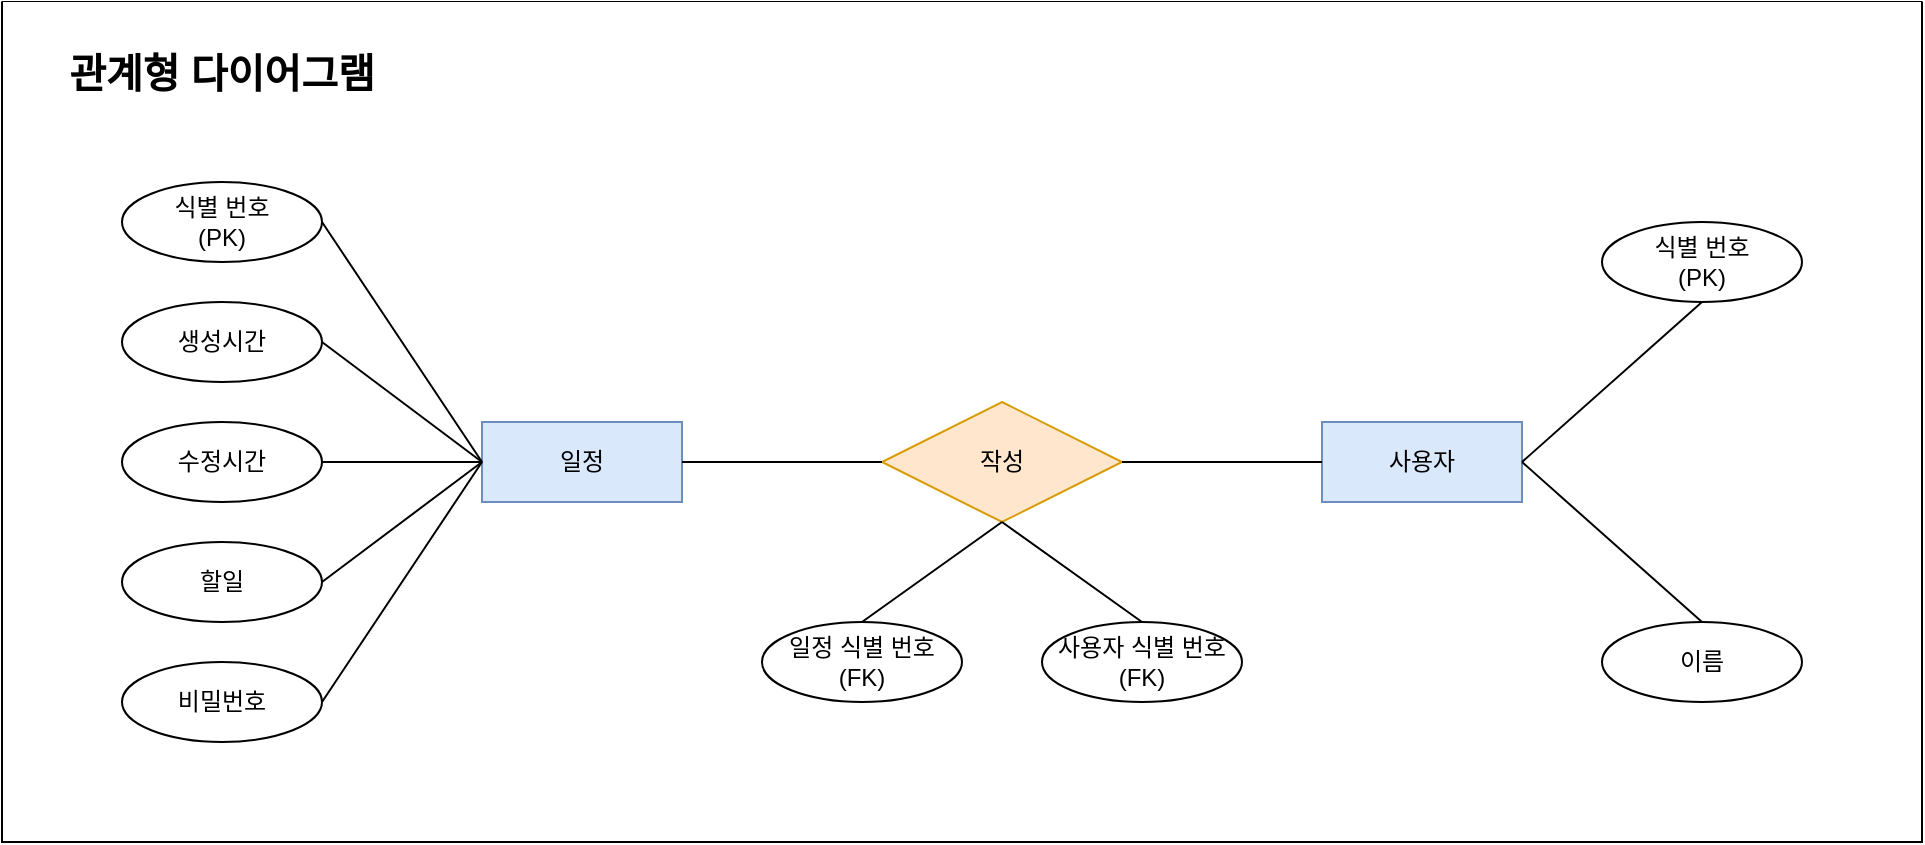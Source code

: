 <mxfile version="26.2.9">
  <diagram name="페이지-1" id="7u8y5s6nJCoRdp69eCld">
    <mxGraphModel dx="1752" dy="1306" grid="1" gridSize="10" guides="1" tooltips="1" connect="1" arrows="1" fold="1" page="1" pageScale="1" pageWidth="827" pageHeight="1169" math="0" shadow="0">
      <root>
        <mxCell id="0" />
        <mxCell id="1" parent="0" />
        <mxCell id="xy9pNAmXeIm37C3tFUrq-29" value="" style="group;fillColor=#dae8fc;strokeColor=#6c8ebf;" vertex="1" connectable="0" parent="1">
          <mxGeometry x="-120" y="10" width="960" height="420" as="geometry" />
        </mxCell>
        <mxCell id="xy9pNAmXeIm37C3tFUrq-27" value="" style="swimlane;startSize=0;swimlaneFillColor=default;" vertex="1" parent="xy9pNAmXeIm37C3tFUrq-29">
          <mxGeometry width="960" height="420" as="geometry" />
        </mxCell>
        <mxCell id="xy9pNAmXeIm37C3tFUrq-28" value="관계형 다이어그램" style="text;html=1;align=center;verticalAlign=middle;whiteSpace=wrap;rounded=0;fontSize=20;fontStyle=1" vertex="1" parent="xy9pNAmXeIm37C3tFUrq-27">
          <mxGeometry x="25" y="20" width="170" height="30" as="geometry" />
        </mxCell>
        <mxCell id="xy9pNAmXeIm37C3tFUrq-3" value="작성" style="shape=rhombus;perimeter=rhombusPerimeter;whiteSpace=wrap;html=1;align=center;fillColor=#ffe6cc;strokeColor=#d79b00;" vertex="1" parent="xy9pNAmXeIm37C3tFUrq-29">
          <mxGeometry x="440" y="200" width="120" height="60" as="geometry" />
        </mxCell>
        <mxCell id="xy9pNAmXeIm37C3tFUrq-4" value="일정" style="whiteSpace=wrap;html=1;align=center;fillColor=#dae8fc;strokeColor=#6c8ebf;" vertex="1" parent="xy9pNAmXeIm37C3tFUrq-29">
          <mxGeometry x="240" y="210" width="100" height="40" as="geometry" />
        </mxCell>
        <mxCell id="xy9pNAmXeIm37C3tFUrq-5" value="사용자" style="whiteSpace=wrap;html=1;align=center;fillColor=#dae8fc;strokeColor=#6c8ebf;" vertex="1" parent="xy9pNAmXeIm37C3tFUrq-29">
          <mxGeometry x="660" y="210" width="100" height="40" as="geometry" />
        </mxCell>
        <mxCell id="xy9pNAmXeIm37C3tFUrq-6" value="" style="endArrow=none;html=1;rounded=0;exitX=1;exitY=0.5;exitDx=0;exitDy=0;entryX=0;entryY=0.5;entryDx=0;entryDy=0;" edge="1" parent="xy9pNAmXeIm37C3tFUrq-29" source="xy9pNAmXeIm37C3tFUrq-4" target="xy9pNAmXeIm37C3tFUrq-3">
          <mxGeometry relative="1" as="geometry">
            <mxPoint x="410" y="410" as="sourcePoint" />
            <mxPoint x="570" y="410" as="targetPoint" />
          </mxGeometry>
        </mxCell>
        <mxCell id="xy9pNAmXeIm37C3tFUrq-7" value="" style="endArrow=none;html=1;rounded=0;exitX=1;exitY=0.5;exitDx=0;exitDy=0;entryX=0;entryY=0.5;entryDx=0;entryDy=0;" edge="1" parent="xy9pNAmXeIm37C3tFUrq-29" source="xy9pNAmXeIm37C3tFUrq-3" target="xy9pNAmXeIm37C3tFUrq-5">
          <mxGeometry relative="1" as="geometry">
            <mxPoint x="430" y="410" as="sourcePoint" />
            <mxPoint x="590" y="410" as="targetPoint" />
          </mxGeometry>
        </mxCell>
        <mxCell id="xy9pNAmXeIm37C3tFUrq-8" value="식별 번호&lt;div&gt;(PK)&lt;/div&gt;" style="ellipse;whiteSpace=wrap;html=1;align=center;" vertex="1" parent="xy9pNAmXeIm37C3tFUrq-29">
          <mxGeometry x="800" y="110" width="100" height="40" as="geometry" />
        </mxCell>
        <mxCell id="xy9pNAmXeIm37C3tFUrq-9" value="이름" style="ellipse;whiteSpace=wrap;html=1;align=center;" vertex="1" parent="xy9pNAmXeIm37C3tFUrq-29">
          <mxGeometry x="800" y="310" width="100" height="40" as="geometry" />
        </mxCell>
        <mxCell id="xy9pNAmXeIm37C3tFUrq-10" value="" style="endArrow=none;html=1;rounded=0;entryX=0.5;entryY=1;entryDx=0;entryDy=0;exitX=1;exitY=0.5;exitDx=0;exitDy=0;" edge="1" parent="xy9pNAmXeIm37C3tFUrq-29" source="xy9pNAmXeIm37C3tFUrq-5" target="xy9pNAmXeIm37C3tFUrq-8">
          <mxGeometry relative="1" as="geometry">
            <mxPoint x="430" y="420" as="sourcePoint" />
            <mxPoint x="590" y="420" as="targetPoint" />
          </mxGeometry>
        </mxCell>
        <mxCell id="xy9pNAmXeIm37C3tFUrq-11" value="" style="endArrow=none;html=1;rounded=0;entryX=0.5;entryY=0;entryDx=0;entryDy=0;exitX=1;exitY=0.5;exitDx=0;exitDy=0;" edge="1" parent="xy9pNAmXeIm37C3tFUrq-29" source="xy9pNAmXeIm37C3tFUrq-5" target="xy9pNAmXeIm37C3tFUrq-9">
          <mxGeometry relative="1" as="geometry">
            <mxPoint x="820" y="230" as="sourcePoint" />
            <mxPoint x="590" y="420" as="targetPoint" />
          </mxGeometry>
        </mxCell>
        <mxCell id="xy9pNAmXeIm37C3tFUrq-12" value="식별 번호&lt;div&gt;(PK&lt;span style=&quot;background-color: transparent; color: light-dark(rgb(0, 0, 0), rgb(255, 255, 255));&quot;&gt;)&lt;/span&gt;&lt;/div&gt;" style="ellipse;whiteSpace=wrap;html=1;align=center;" vertex="1" parent="xy9pNAmXeIm37C3tFUrq-29">
          <mxGeometry x="60" y="90" width="100" height="40" as="geometry" />
        </mxCell>
        <mxCell id="xy9pNAmXeIm37C3tFUrq-13" value="생성시간" style="ellipse;whiteSpace=wrap;html=1;align=center;" vertex="1" parent="xy9pNAmXeIm37C3tFUrq-29">
          <mxGeometry x="60" y="150" width="100" height="40" as="geometry" />
        </mxCell>
        <mxCell id="xy9pNAmXeIm37C3tFUrq-14" value="수정시간" style="ellipse;whiteSpace=wrap;html=1;align=center;" vertex="1" parent="xy9pNAmXeIm37C3tFUrq-29">
          <mxGeometry x="60" y="210" width="100" height="40" as="geometry" />
        </mxCell>
        <mxCell id="xy9pNAmXeIm37C3tFUrq-15" value="할일" style="ellipse;whiteSpace=wrap;html=1;align=center;" vertex="1" parent="xy9pNAmXeIm37C3tFUrq-29">
          <mxGeometry x="60" y="270" width="100" height="40" as="geometry" />
        </mxCell>
        <mxCell id="xy9pNAmXeIm37C3tFUrq-16" value="비밀번호" style="ellipse;whiteSpace=wrap;html=1;align=center;" vertex="1" parent="xy9pNAmXeIm37C3tFUrq-29">
          <mxGeometry x="60" y="330" width="100" height="40" as="geometry" />
        </mxCell>
        <mxCell id="xy9pNAmXeIm37C3tFUrq-17" value="" style="endArrow=none;html=1;rounded=0;exitX=1;exitY=0.5;exitDx=0;exitDy=0;entryX=0;entryY=0.5;entryDx=0;entryDy=0;" edge="1" parent="xy9pNAmXeIm37C3tFUrq-29" source="xy9pNAmXeIm37C3tFUrq-12" target="xy9pNAmXeIm37C3tFUrq-4">
          <mxGeometry relative="1" as="geometry">
            <mxPoint x="340" y="420" as="sourcePoint" />
            <mxPoint x="500" y="420" as="targetPoint" />
          </mxGeometry>
        </mxCell>
        <mxCell id="xy9pNAmXeIm37C3tFUrq-18" value="" style="endArrow=none;html=1;rounded=0;exitX=1;exitY=0.5;exitDx=0;exitDy=0;entryX=0;entryY=0.5;entryDx=0;entryDy=0;" edge="1" parent="xy9pNAmXeIm37C3tFUrq-29" source="xy9pNAmXeIm37C3tFUrq-13" target="xy9pNAmXeIm37C3tFUrq-4">
          <mxGeometry relative="1" as="geometry">
            <mxPoint x="340" y="420" as="sourcePoint" />
            <mxPoint x="500" y="420" as="targetPoint" />
          </mxGeometry>
        </mxCell>
        <mxCell id="xy9pNAmXeIm37C3tFUrq-19" value="" style="endArrow=none;html=1;rounded=0;exitX=1;exitY=0.5;exitDx=0;exitDy=0;entryX=0;entryY=0.5;entryDx=0;entryDy=0;" edge="1" parent="xy9pNAmXeIm37C3tFUrq-29" source="xy9pNAmXeIm37C3tFUrq-14" target="xy9pNAmXeIm37C3tFUrq-4">
          <mxGeometry relative="1" as="geometry">
            <mxPoint x="340" y="420" as="sourcePoint" />
            <mxPoint x="500" y="420" as="targetPoint" />
          </mxGeometry>
        </mxCell>
        <mxCell id="xy9pNAmXeIm37C3tFUrq-20" value="" style="endArrow=none;html=1;rounded=0;exitX=1;exitY=0.5;exitDx=0;exitDy=0;entryX=0;entryY=0.5;entryDx=0;entryDy=0;" edge="1" parent="xy9pNAmXeIm37C3tFUrq-29" source="xy9pNAmXeIm37C3tFUrq-15" target="xy9pNAmXeIm37C3tFUrq-4">
          <mxGeometry relative="1" as="geometry">
            <mxPoint x="340" y="420" as="sourcePoint" />
            <mxPoint x="500" y="420" as="targetPoint" />
          </mxGeometry>
        </mxCell>
        <mxCell id="xy9pNAmXeIm37C3tFUrq-21" value="" style="endArrow=none;html=1;rounded=0;exitX=1;exitY=0.5;exitDx=0;exitDy=0;entryX=0;entryY=0.5;entryDx=0;entryDy=0;" edge="1" parent="xy9pNAmXeIm37C3tFUrq-29" source="xy9pNAmXeIm37C3tFUrq-16" target="xy9pNAmXeIm37C3tFUrq-4">
          <mxGeometry relative="1" as="geometry">
            <mxPoint x="340" y="420" as="sourcePoint" />
            <mxPoint x="500" y="420" as="targetPoint" />
          </mxGeometry>
        </mxCell>
        <mxCell id="xy9pNAmXeIm37C3tFUrq-22" value="일정 식별 번호&lt;div&gt;(FK)&lt;/div&gt;" style="ellipse;whiteSpace=wrap;html=1;align=center;" vertex="1" parent="xy9pNAmXeIm37C3tFUrq-29">
          <mxGeometry x="380" y="310" width="100" height="40" as="geometry" />
        </mxCell>
        <mxCell id="xy9pNAmXeIm37C3tFUrq-23" value="사용자 식별 번호&lt;div&gt;(FK)&lt;/div&gt;" style="ellipse;whiteSpace=wrap;html=1;align=center;" vertex="1" parent="xy9pNAmXeIm37C3tFUrq-29">
          <mxGeometry x="520" y="310" width="100" height="40" as="geometry" />
        </mxCell>
        <mxCell id="xy9pNAmXeIm37C3tFUrq-25" value="" style="endArrow=none;html=1;rounded=0;exitX=0.5;exitY=0;exitDx=0;exitDy=0;entryX=0.5;entryY=1;entryDx=0;entryDy=0;" edge="1" parent="xy9pNAmXeIm37C3tFUrq-29" source="xy9pNAmXeIm37C3tFUrq-22" target="xy9pNAmXeIm37C3tFUrq-3">
          <mxGeometry relative="1" as="geometry">
            <mxPoint x="340" y="420" as="sourcePoint" />
            <mxPoint x="500" y="420" as="targetPoint" />
          </mxGeometry>
        </mxCell>
        <mxCell id="xy9pNAmXeIm37C3tFUrq-26" value="" style="endArrow=none;html=1;rounded=0;exitX=0.5;exitY=1;exitDx=0;exitDy=0;entryX=0.5;entryY=0;entryDx=0;entryDy=0;" edge="1" parent="xy9pNAmXeIm37C3tFUrq-29" source="xy9pNAmXeIm37C3tFUrq-3" target="xy9pNAmXeIm37C3tFUrq-23">
          <mxGeometry relative="1" as="geometry">
            <mxPoint x="340" y="420" as="sourcePoint" />
            <mxPoint x="500" y="420" as="targetPoint" />
          </mxGeometry>
        </mxCell>
      </root>
    </mxGraphModel>
  </diagram>
</mxfile>
